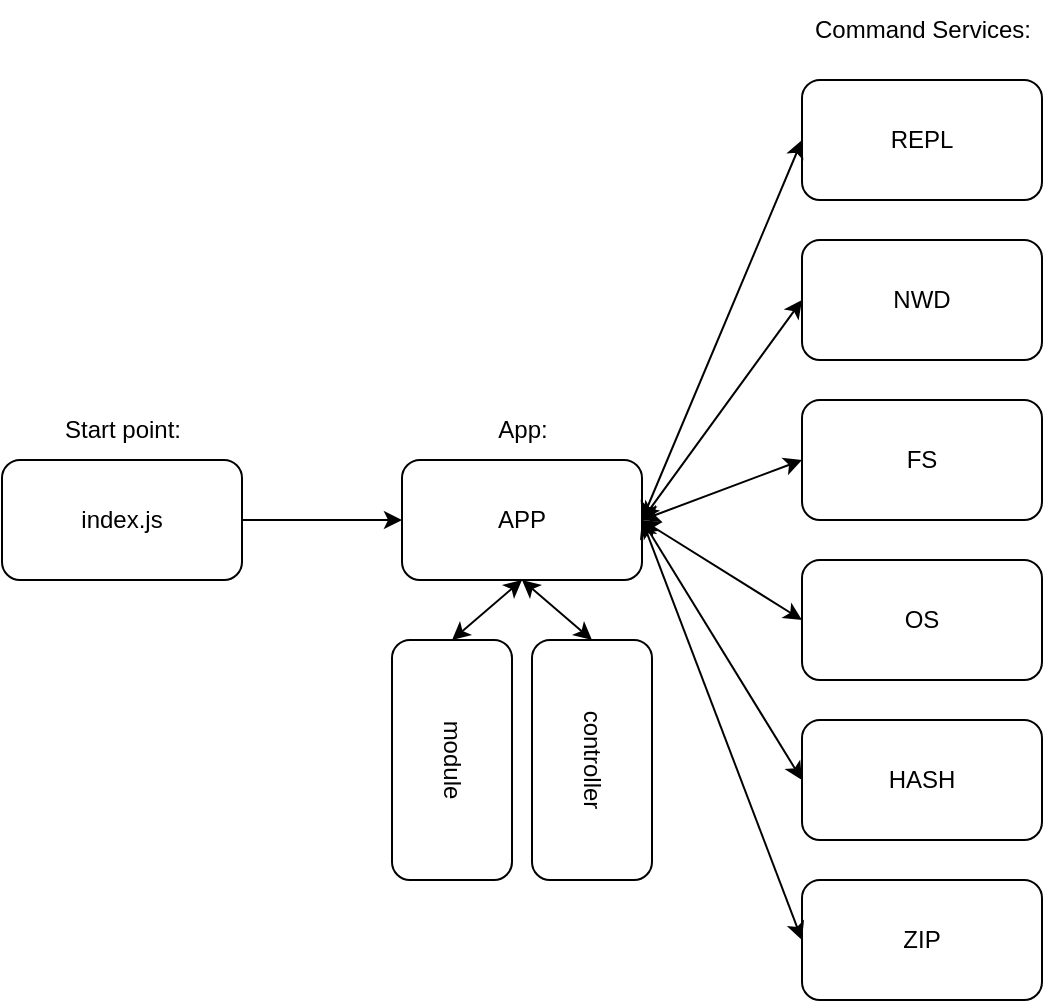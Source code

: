 <mxfile version="22.0.3" type="device">
  <diagram name="Page-1" id="6WPlM5D86BGVv2dStAqk">
    <mxGraphModel dx="954" dy="623" grid="1" gridSize="10" guides="1" tooltips="1" connect="1" arrows="1" fold="1" page="1" pageScale="1" pageWidth="827" pageHeight="1169" math="0" shadow="0">
      <root>
        <mxCell id="0" />
        <mxCell id="1" parent="0" />
        <mxCell id="lDQWgn9iZDzO8cm3zySR-2" value="REPL" style="rounded=1;whiteSpace=wrap;html=1;" vertex="1" parent="1">
          <mxGeometry x="520" y="80" width="120" height="60" as="geometry" />
        </mxCell>
        <mxCell id="lDQWgn9iZDzO8cm3zySR-3" value="NWD" style="rounded=1;whiteSpace=wrap;html=1;" vertex="1" parent="1">
          <mxGeometry x="520" y="160" width="120" height="60" as="geometry" />
        </mxCell>
        <mxCell id="lDQWgn9iZDzO8cm3zySR-4" value="FS" style="rounded=1;whiteSpace=wrap;html=1;" vertex="1" parent="1">
          <mxGeometry x="520" y="240" width="120" height="60" as="geometry" />
        </mxCell>
        <mxCell id="lDQWgn9iZDzO8cm3zySR-5" value="OS" style="rounded=1;whiteSpace=wrap;html=1;" vertex="1" parent="1">
          <mxGeometry x="520" y="320" width="120" height="60" as="geometry" />
        </mxCell>
        <mxCell id="lDQWgn9iZDzO8cm3zySR-6" value="HASH" style="rounded=1;whiteSpace=wrap;html=1;" vertex="1" parent="1">
          <mxGeometry x="520" y="400" width="120" height="60" as="geometry" />
        </mxCell>
        <mxCell id="lDQWgn9iZDzO8cm3zySR-7" value="ZIP" style="rounded=1;whiteSpace=wrap;html=1;" vertex="1" parent="1">
          <mxGeometry x="520" y="480" width="120" height="60" as="geometry" />
        </mxCell>
        <mxCell id="lDQWgn9iZDzO8cm3zySR-8" value="Command Services:" style="text;html=1;align=center;verticalAlign=middle;resizable=0;points=[];autosize=1;strokeColor=none;fillColor=none;" vertex="1" parent="1">
          <mxGeometry x="515" y="40" width="130" height="30" as="geometry" />
        </mxCell>
        <mxCell id="lDQWgn9iZDzO8cm3zySR-9" value="APP" style="rounded=1;whiteSpace=wrap;html=1;" vertex="1" parent="1">
          <mxGeometry x="320" y="270" width="120" height="60" as="geometry" />
        </mxCell>
        <mxCell id="lDQWgn9iZDzO8cm3zySR-13" style="edgeStyle=orthogonalEdgeStyle;rounded=0;orthogonalLoop=1;jettySize=auto;html=1;exitX=1;exitY=0.5;exitDx=0;exitDy=0;entryX=0;entryY=0.5;entryDx=0;entryDy=0;" edge="1" parent="1" source="lDQWgn9iZDzO8cm3zySR-11" target="lDQWgn9iZDzO8cm3zySR-9">
          <mxGeometry relative="1" as="geometry" />
        </mxCell>
        <mxCell id="lDQWgn9iZDzO8cm3zySR-11" value="index.js" style="rounded=1;whiteSpace=wrap;html=1;" vertex="1" parent="1">
          <mxGeometry x="120" y="270" width="120" height="60" as="geometry" />
        </mxCell>
        <mxCell id="lDQWgn9iZDzO8cm3zySR-14" value="" style="endArrow=classic;startArrow=classic;html=1;rounded=0;entryX=0;entryY=0.5;entryDx=0;entryDy=0;exitX=1;exitY=0.5;exitDx=0;exitDy=0;" edge="1" parent="1" source="lDQWgn9iZDzO8cm3zySR-9" target="lDQWgn9iZDzO8cm3zySR-2">
          <mxGeometry width="50" height="50" relative="1" as="geometry">
            <mxPoint x="380" y="290" as="sourcePoint" />
            <mxPoint x="430" y="240" as="targetPoint" />
          </mxGeometry>
        </mxCell>
        <mxCell id="lDQWgn9iZDzO8cm3zySR-15" value="" style="endArrow=classic;startArrow=classic;html=1;rounded=0;entryX=0;entryY=0.5;entryDx=0;entryDy=0;exitX=1;exitY=0.5;exitDx=0;exitDy=0;" edge="1" parent="1" source="lDQWgn9iZDzO8cm3zySR-9" target="lDQWgn9iZDzO8cm3zySR-3">
          <mxGeometry width="50" height="50" relative="1" as="geometry">
            <mxPoint x="450" y="310" as="sourcePoint" />
            <mxPoint x="530" y="120" as="targetPoint" />
          </mxGeometry>
        </mxCell>
        <mxCell id="lDQWgn9iZDzO8cm3zySR-16" value="" style="endArrow=classic;startArrow=classic;html=1;rounded=0;entryX=0;entryY=0.5;entryDx=0;entryDy=0;" edge="1" parent="1" target="lDQWgn9iZDzO8cm3zySR-4">
          <mxGeometry width="50" height="50" relative="1" as="geometry">
            <mxPoint x="440" y="300" as="sourcePoint" />
            <mxPoint x="530" y="200" as="targetPoint" />
          </mxGeometry>
        </mxCell>
        <mxCell id="lDQWgn9iZDzO8cm3zySR-17" value="" style="endArrow=classic;startArrow=classic;html=1;rounded=0;entryX=0;entryY=0.5;entryDx=0;entryDy=0;" edge="1" parent="1" target="lDQWgn9iZDzO8cm3zySR-5">
          <mxGeometry width="50" height="50" relative="1" as="geometry">
            <mxPoint x="440" y="300" as="sourcePoint" />
            <mxPoint x="530" y="280" as="targetPoint" />
          </mxGeometry>
        </mxCell>
        <mxCell id="lDQWgn9iZDzO8cm3zySR-18" value="" style="endArrow=classic;startArrow=classic;html=1;rounded=0;entryX=0;entryY=0.5;entryDx=0;entryDy=0;" edge="1" parent="1" target="lDQWgn9iZDzO8cm3zySR-6">
          <mxGeometry width="50" height="50" relative="1" as="geometry">
            <mxPoint x="440" y="300" as="sourcePoint" />
            <mxPoint x="530" y="360" as="targetPoint" />
          </mxGeometry>
        </mxCell>
        <mxCell id="lDQWgn9iZDzO8cm3zySR-19" value="" style="endArrow=classic;startArrow=classic;html=1;rounded=0;entryX=0;entryY=0.5;entryDx=0;entryDy=0;" edge="1" parent="1" target="lDQWgn9iZDzO8cm3zySR-7">
          <mxGeometry width="50" height="50" relative="1" as="geometry">
            <mxPoint x="440" y="300" as="sourcePoint" />
            <mxPoint x="530" y="440" as="targetPoint" />
          </mxGeometry>
        </mxCell>
        <mxCell id="lDQWgn9iZDzO8cm3zySR-20" value="Start point:" style="text;html=1;align=center;verticalAlign=middle;resizable=0;points=[];autosize=1;strokeColor=none;fillColor=none;" vertex="1" parent="1">
          <mxGeometry x="140" y="240" width="80" height="30" as="geometry" />
        </mxCell>
        <mxCell id="lDQWgn9iZDzO8cm3zySR-21" value="App:" style="text;html=1;align=center;verticalAlign=middle;resizable=0;points=[];autosize=1;strokeColor=none;fillColor=none;" vertex="1" parent="1">
          <mxGeometry x="355" y="240" width="50" height="30" as="geometry" />
        </mxCell>
        <mxCell id="lDQWgn9iZDzO8cm3zySR-22" value="module" style="rounded=1;whiteSpace=wrap;html=1;rotation=90;" vertex="1" parent="1">
          <mxGeometry x="285" y="390" width="120" height="60" as="geometry" />
        </mxCell>
        <mxCell id="lDQWgn9iZDzO8cm3zySR-23" value="controller" style="rounded=1;whiteSpace=wrap;html=1;rotation=90;" vertex="1" parent="1">
          <mxGeometry x="355" y="390" width="120" height="60" as="geometry" />
        </mxCell>
        <mxCell id="lDQWgn9iZDzO8cm3zySR-26" value="" style="endArrow=classic;startArrow=classic;html=1;rounded=0;entryX=0.5;entryY=1;entryDx=0;entryDy=0;exitX=0;exitY=0.5;exitDx=0;exitDy=0;" edge="1" parent="1" source="lDQWgn9iZDzO8cm3zySR-22" target="lDQWgn9iZDzO8cm3zySR-9">
          <mxGeometry width="50" height="50" relative="1" as="geometry">
            <mxPoint x="380" y="440" as="sourcePoint" />
            <mxPoint x="430" y="390" as="targetPoint" />
          </mxGeometry>
        </mxCell>
        <mxCell id="lDQWgn9iZDzO8cm3zySR-27" value="" style="endArrow=classic;startArrow=classic;html=1;rounded=0;exitX=0;exitY=0.5;exitDx=0;exitDy=0;" edge="1" parent="1" source="lDQWgn9iZDzO8cm3zySR-23">
          <mxGeometry width="50" height="50" relative="1" as="geometry">
            <mxPoint x="355" y="370" as="sourcePoint" />
            <mxPoint x="380" y="330" as="targetPoint" />
          </mxGeometry>
        </mxCell>
      </root>
    </mxGraphModel>
  </diagram>
</mxfile>
